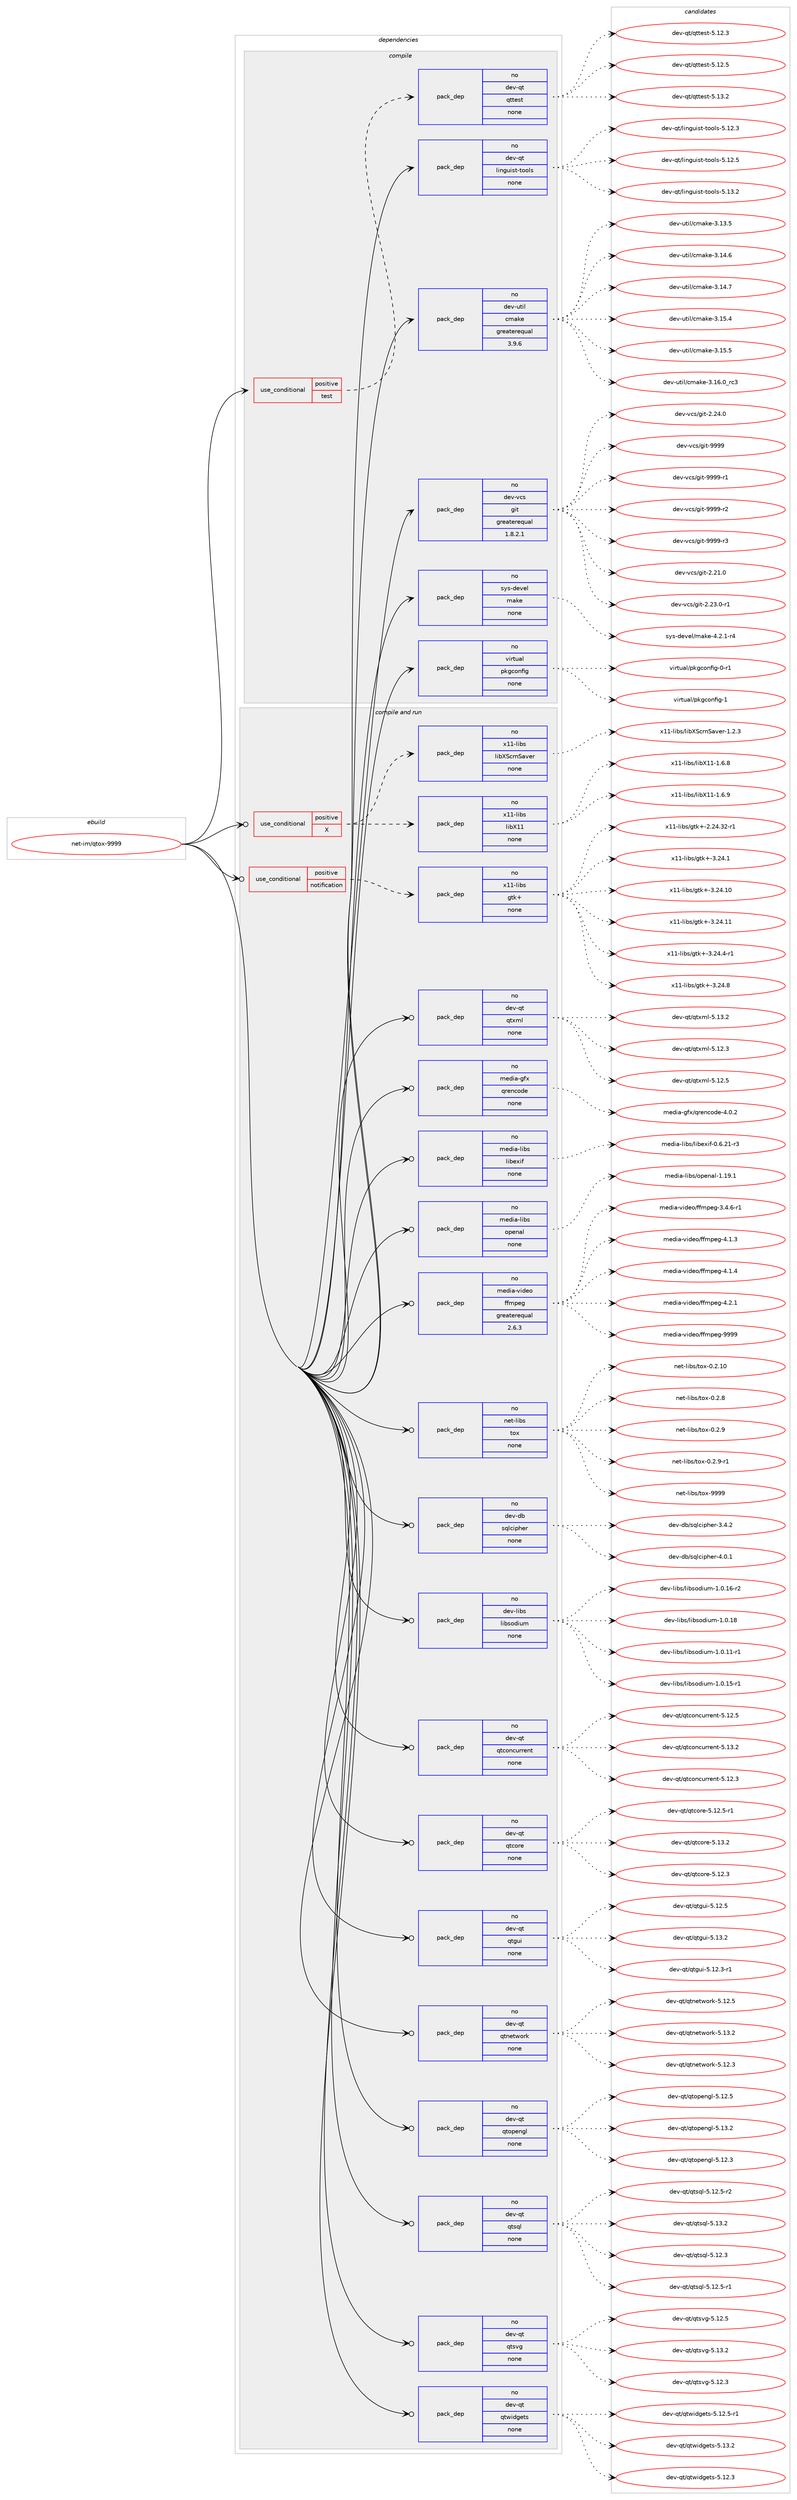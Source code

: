 digraph prolog {

# *************
# Graph options
# *************

newrank=true;
concentrate=true;
compound=true;
graph [rankdir=LR,fontname=Helvetica,fontsize=10,ranksep=1.5];#, ranksep=2.5, nodesep=0.2];
edge  [arrowhead=vee];
node  [fontname=Helvetica,fontsize=10];

# **********
# The ebuild
# **********

subgraph cluster_leftcol {
color=gray;
rank=same;
label=<<i>ebuild</i>>;
id [label="net-im/qtox-9999", color=red, width=4, href="../net-im/qtox-9999.svg"];
}

# ****************
# The dependencies
# ****************

subgraph cluster_midcol {
color=gray;
label=<<i>dependencies</i>>;
subgraph cluster_compile {
fillcolor="#eeeeee";
style=filled;
label=<<i>compile</i>>;
subgraph cond200557 {
dependency823087 [label=<<TABLE BORDER="0" CELLBORDER="1" CELLSPACING="0" CELLPADDING="4"><TR><TD ROWSPAN="3" CELLPADDING="10">use_conditional</TD></TR><TR><TD>positive</TD></TR><TR><TD>test</TD></TR></TABLE>>, shape=none, color=red];
subgraph pack608128 {
dependency823088 [label=<<TABLE BORDER="0" CELLBORDER="1" CELLSPACING="0" CELLPADDING="4" WIDTH="220"><TR><TD ROWSPAN="6" CELLPADDING="30">pack_dep</TD></TR><TR><TD WIDTH="110">no</TD></TR><TR><TD>dev-qt</TD></TR><TR><TD>qttest</TD></TR><TR><TD>none</TD></TR><TR><TD></TD></TR></TABLE>>, shape=none, color=blue];
}
dependency823087:e -> dependency823088:w [weight=20,style="dashed",arrowhead="vee"];
}
id:e -> dependency823087:w [weight=20,style="solid",arrowhead="vee"];
subgraph pack608129 {
dependency823089 [label=<<TABLE BORDER="0" CELLBORDER="1" CELLSPACING="0" CELLPADDING="4" WIDTH="220"><TR><TD ROWSPAN="6" CELLPADDING="30">pack_dep</TD></TR><TR><TD WIDTH="110">no</TD></TR><TR><TD>dev-qt</TD></TR><TR><TD>linguist-tools</TD></TR><TR><TD>none</TD></TR><TR><TD></TD></TR></TABLE>>, shape=none, color=blue];
}
id:e -> dependency823089:w [weight=20,style="solid",arrowhead="vee"];
subgraph pack608130 {
dependency823090 [label=<<TABLE BORDER="0" CELLBORDER="1" CELLSPACING="0" CELLPADDING="4" WIDTH="220"><TR><TD ROWSPAN="6" CELLPADDING="30">pack_dep</TD></TR><TR><TD WIDTH="110">no</TD></TR><TR><TD>dev-util</TD></TR><TR><TD>cmake</TD></TR><TR><TD>greaterequal</TD></TR><TR><TD>3.9.6</TD></TR></TABLE>>, shape=none, color=blue];
}
id:e -> dependency823090:w [weight=20,style="solid",arrowhead="vee"];
subgraph pack608131 {
dependency823091 [label=<<TABLE BORDER="0" CELLBORDER="1" CELLSPACING="0" CELLPADDING="4" WIDTH="220"><TR><TD ROWSPAN="6" CELLPADDING="30">pack_dep</TD></TR><TR><TD WIDTH="110">no</TD></TR><TR><TD>dev-vcs</TD></TR><TR><TD>git</TD></TR><TR><TD>greaterequal</TD></TR><TR><TD>1.8.2.1</TD></TR></TABLE>>, shape=none, color=blue];
}
id:e -> dependency823091:w [weight=20,style="solid",arrowhead="vee"];
subgraph pack608132 {
dependency823092 [label=<<TABLE BORDER="0" CELLBORDER="1" CELLSPACING="0" CELLPADDING="4" WIDTH="220"><TR><TD ROWSPAN="6" CELLPADDING="30">pack_dep</TD></TR><TR><TD WIDTH="110">no</TD></TR><TR><TD>sys-devel</TD></TR><TR><TD>make</TD></TR><TR><TD>none</TD></TR><TR><TD></TD></TR></TABLE>>, shape=none, color=blue];
}
id:e -> dependency823092:w [weight=20,style="solid",arrowhead="vee"];
subgraph pack608133 {
dependency823093 [label=<<TABLE BORDER="0" CELLBORDER="1" CELLSPACING="0" CELLPADDING="4" WIDTH="220"><TR><TD ROWSPAN="6" CELLPADDING="30">pack_dep</TD></TR><TR><TD WIDTH="110">no</TD></TR><TR><TD>virtual</TD></TR><TR><TD>pkgconfig</TD></TR><TR><TD>none</TD></TR><TR><TD></TD></TR></TABLE>>, shape=none, color=blue];
}
id:e -> dependency823093:w [weight=20,style="solid",arrowhead="vee"];
}
subgraph cluster_compileandrun {
fillcolor="#eeeeee";
style=filled;
label=<<i>compile and run</i>>;
subgraph cond200558 {
dependency823094 [label=<<TABLE BORDER="0" CELLBORDER="1" CELLSPACING="0" CELLPADDING="4"><TR><TD ROWSPAN="3" CELLPADDING="10">use_conditional</TD></TR><TR><TD>positive</TD></TR><TR><TD>X</TD></TR></TABLE>>, shape=none, color=red];
subgraph pack608134 {
dependency823095 [label=<<TABLE BORDER="0" CELLBORDER="1" CELLSPACING="0" CELLPADDING="4" WIDTH="220"><TR><TD ROWSPAN="6" CELLPADDING="30">pack_dep</TD></TR><TR><TD WIDTH="110">no</TD></TR><TR><TD>x11-libs</TD></TR><TR><TD>libX11</TD></TR><TR><TD>none</TD></TR><TR><TD></TD></TR></TABLE>>, shape=none, color=blue];
}
dependency823094:e -> dependency823095:w [weight=20,style="dashed",arrowhead="vee"];
subgraph pack608135 {
dependency823096 [label=<<TABLE BORDER="0" CELLBORDER="1" CELLSPACING="0" CELLPADDING="4" WIDTH="220"><TR><TD ROWSPAN="6" CELLPADDING="30">pack_dep</TD></TR><TR><TD WIDTH="110">no</TD></TR><TR><TD>x11-libs</TD></TR><TR><TD>libXScrnSaver</TD></TR><TR><TD>none</TD></TR><TR><TD></TD></TR></TABLE>>, shape=none, color=blue];
}
dependency823094:e -> dependency823096:w [weight=20,style="dashed",arrowhead="vee"];
}
id:e -> dependency823094:w [weight=20,style="solid",arrowhead="odotvee"];
subgraph cond200559 {
dependency823097 [label=<<TABLE BORDER="0" CELLBORDER="1" CELLSPACING="0" CELLPADDING="4"><TR><TD ROWSPAN="3" CELLPADDING="10">use_conditional</TD></TR><TR><TD>positive</TD></TR><TR><TD>notification</TD></TR></TABLE>>, shape=none, color=red];
subgraph pack608136 {
dependency823098 [label=<<TABLE BORDER="0" CELLBORDER="1" CELLSPACING="0" CELLPADDING="4" WIDTH="220"><TR><TD ROWSPAN="6" CELLPADDING="30">pack_dep</TD></TR><TR><TD WIDTH="110">no</TD></TR><TR><TD>x11-libs</TD></TR><TR><TD>gtk+</TD></TR><TR><TD>none</TD></TR><TR><TD></TD></TR></TABLE>>, shape=none, color=blue];
}
dependency823097:e -> dependency823098:w [weight=20,style="dashed",arrowhead="vee"];
}
id:e -> dependency823097:w [weight=20,style="solid",arrowhead="odotvee"];
subgraph pack608137 {
dependency823099 [label=<<TABLE BORDER="0" CELLBORDER="1" CELLSPACING="0" CELLPADDING="4" WIDTH="220"><TR><TD ROWSPAN="6" CELLPADDING="30">pack_dep</TD></TR><TR><TD WIDTH="110">no</TD></TR><TR><TD>dev-db</TD></TR><TR><TD>sqlcipher</TD></TR><TR><TD>none</TD></TR><TR><TD></TD></TR></TABLE>>, shape=none, color=blue];
}
id:e -> dependency823099:w [weight=20,style="solid",arrowhead="odotvee"];
subgraph pack608138 {
dependency823100 [label=<<TABLE BORDER="0" CELLBORDER="1" CELLSPACING="0" CELLPADDING="4" WIDTH="220"><TR><TD ROWSPAN="6" CELLPADDING="30">pack_dep</TD></TR><TR><TD WIDTH="110">no</TD></TR><TR><TD>dev-libs</TD></TR><TR><TD>libsodium</TD></TR><TR><TD>none</TD></TR><TR><TD></TD></TR></TABLE>>, shape=none, color=blue];
}
id:e -> dependency823100:w [weight=20,style="solid",arrowhead="odotvee"];
subgraph pack608139 {
dependency823101 [label=<<TABLE BORDER="0" CELLBORDER="1" CELLSPACING="0" CELLPADDING="4" WIDTH="220"><TR><TD ROWSPAN="6" CELLPADDING="30">pack_dep</TD></TR><TR><TD WIDTH="110">no</TD></TR><TR><TD>dev-qt</TD></TR><TR><TD>qtconcurrent</TD></TR><TR><TD>none</TD></TR><TR><TD></TD></TR></TABLE>>, shape=none, color=blue];
}
id:e -> dependency823101:w [weight=20,style="solid",arrowhead="odotvee"];
subgraph pack608140 {
dependency823102 [label=<<TABLE BORDER="0" CELLBORDER="1" CELLSPACING="0" CELLPADDING="4" WIDTH="220"><TR><TD ROWSPAN="6" CELLPADDING="30">pack_dep</TD></TR><TR><TD WIDTH="110">no</TD></TR><TR><TD>dev-qt</TD></TR><TR><TD>qtcore</TD></TR><TR><TD>none</TD></TR><TR><TD></TD></TR></TABLE>>, shape=none, color=blue];
}
id:e -> dependency823102:w [weight=20,style="solid",arrowhead="odotvee"];
subgraph pack608141 {
dependency823103 [label=<<TABLE BORDER="0" CELLBORDER="1" CELLSPACING="0" CELLPADDING="4" WIDTH="220"><TR><TD ROWSPAN="6" CELLPADDING="30">pack_dep</TD></TR><TR><TD WIDTH="110">no</TD></TR><TR><TD>dev-qt</TD></TR><TR><TD>qtgui</TD></TR><TR><TD>none</TD></TR><TR><TD></TD></TR></TABLE>>, shape=none, color=blue];
}
id:e -> dependency823103:w [weight=20,style="solid",arrowhead="odotvee"];
subgraph pack608142 {
dependency823104 [label=<<TABLE BORDER="0" CELLBORDER="1" CELLSPACING="0" CELLPADDING="4" WIDTH="220"><TR><TD ROWSPAN="6" CELLPADDING="30">pack_dep</TD></TR><TR><TD WIDTH="110">no</TD></TR><TR><TD>dev-qt</TD></TR><TR><TD>qtnetwork</TD></TR><TR><TD>none</TD></TR><TR><TD></TD></TR></TABLE>>, shape=none, color=blue];
}
id:e -> dependency823104:w [weight=20,style="solid",arrowhead="odotvee"];
subgraph pack608143 {
dependency823105 [label=<<TABLE BORDER="0" CELLBORDER="1" CELLSPACING="0" CELLPADDING="4" WIDTH="220"><TR><TD ROWSPAN="6" CELLPADDING="30">pack_dep</TD></TR><TR><TD WIDTH="110">no</TD></TR><TR><TD>dev-qt</TD></TR><TR><TD>qtopengl</TD></TR><TR><TD>none</TD></TR><TR><TD></TD></TR></TABLE>>, shape=none, color=blue];
}
id:e -> dependency823105:w [weight=20,style="solid",arrowhead="odotvee"];
subgraph pack608144 {
dependency823106 [label=<<TABLE BORDER="0" CELLBORDER="1" CELLSPACING="0" CELLPADDING="4" WIDTH="220"><TR><TD ROWSPAN="6" CELLPADDING="30">pack_dep</TD></TR><TR><TD WIDTH="110">no</TD></TR><TR><TD>dev-qt</TD></TR><TR><TD>qtsql</TD></TR><TR><TD>none</TD></TR><TR><TD></TD></TR></TABLE>>, shape=none, color=blue];
}
id:e -> dependency823106:w [weight=20,style="solid",arrowhead="odotvee"];
subgraph pack608145 {
dependency823107 [label=<<TABLE BORDER="0" CELLBORDER="1" CELLSPACING="0" CELLPADDING="4" WIDTH="220"><TR><TD ROWSPAN="6" CELLPADDING="30">pack_dep</TD></TR><TR><TD WIDTH="110">no</TD></TR><TR><TD>dev-qt</TD></TR><TR><TD>qtsvg</TD></TR><TR><TD>none</TD></TR><TR><TD></TD></TR></TABLE>>, shape=none, color=blue];
}
id:e -> dependency823107:w [weight=20,style="solid",arrowhead="odotvee"];
subgraph pack608146 {
dependency823108 [label=<<TABLE BORDER="0" CELLBORDER="1" CELLSPACING="0" CELLPADDING="4" WIDTH="220"><TR><TD ROWSPAN="6" CELLPADDING="30">pack_dep</TD></TR><TR><TD WIDTH="110">no</TD></TR><TR><TD>dev-qt</TD></TR><TR><TD>qtwidgets</TD></TR><TR><TD>none</TD></TR><TR><TD></TD></TR></TABLE>>, shape=none, color=blue];
}
id:e -> dependency823108:w [weight=20,style="solid",arrowhead="odotvee"];
subgraph pack608147 {
dependency823109 [label=<<TABLE BORDER="0" CELLBORDER="1" CELLSPACING="0" CELLPADDING="4" WIDTH="220"><TR><TD ROWSPAN="6" CELLPADDING="30">pack_dep</TD></TR><TR><TD WIDTH="110">no</TD></TR><TR><TD>dev-qt</TD></TR><TR><TD>qtxml</TD></TR><TR><TD>none</TD></TR><TR><TD></TD></TR></TABLE>>, shape=none, color=blue];
}
id:e -> dependency823109:w [weight=20,style="solid",arrowhead="odotvee"];
subgraph pack608148 {
dependency823110 [label=<<TABLE BORDER="0" CELLBORDER="1" CELLSPACING="0" CELLPADDING="4" WIDTH="220"><TR><TD ROWSPAN="6" CELLPADDING="30">pack_dep</TD></TR><TR><TD WIDTH="110">no</TD></TR><TR><TD>media-gfx</TD></TR><TR><TD>qrencode</TD></TR><TR><TD>none</TD></TR><TR><TD></TD></TR></TABLE>>, shape=none, color=blue];
}
id:e -> dependency823110:w [weight=20,style="solid",arrowhead="odotvee"];
subgraph pack608149 {
dependency823111 [label=<<TABLE BORDER="0" CELLBORDER="1" CELLSPACING="0" CELLPADDING="4" WIDTH="220"><TR><TD ROWSPAN="6" CELLPADDING="30">pack_dep</TD></TR><TR><TD WIDTH="110">no</TD></TR><TR><TD>media-libs</TD></TR><TR><TD>libexif</TD></TR><TR><TD>none</TD></TR><TR><TD></TD></TR></TABLE>>, shape=none, color=blue];
}
id:e -> dependency823111:w [weight=20,style="solid",arrowhead="odotvee"];
subgraph pack608150 {
dependency823112 [label=<<TABLE BORDER="0" CELLBORDER="1" CELLSPACING="0" CELLPADDING="4" WIDTH="220"><TR><TD ROWSPAN="6" CELLPADDING="30">pack_dep</TD></TR><TR><TD WIDTH="110">no</TD></TR><TR><TD>media-libs</TD></TR><TR><TD>openal</TD></TR><TR><TD>none</TD></TR><TR><TD></TD></TR></TABLE>>, shape=none, color=blue];
}
id:e -> dependency823112:w [weight=20,style="solid",arrowhead="odotvee"];
subgraph pack608151 {
dependency823113 [label=<<TABLE BORDER="0" CELLBORDER="1" CELLSPACING="0" CELLPADDING="4" WIDTH="220"><TR><TD ROWSPAN="6" CELLPADDING="30">pack_dep</TD></TR><TR><TD WIDTH="110">no</TD></TR><TR><TD>media-video</TD></TR><TR><TD>ffmpeg</TD></TR><TR><TD>greaterequal</TD></TR><TR><TD>2.6.3</TD></TR></TABLE>>, shape=none, color=blue];
}
id:e -> dependency823113:w [weight=20,style="solid",arrowhead="odotvee"];
subgraph pack608152 {
dependency823114 [label=<<TABLE BORDER="0" CELLBORDER="1" CELLSPACING="0" CELLPADDING="4" WIDTH="220"><TR><TD ROWSPAN="6" CELLPADDING="30">pack_dep</TD></TR><TR><TD WIDTH="110">no</TD></TR><TR><TD>net-libs</TD></TR><TR><TD>tox</TD></TR><TR><TD>none</TD></TR><TR><TD></TD></TR></TABLE>>, shape=none, color=blue];
}
id:e -> dependency823114:w [weight=20,style="solid",arrowhead="odotvee"];
}
subgraph cluster_run {
fillcolor="#eeeeee";
style=filled;
label=<<i>run</i>>;
}
}

# **************
# The candidates
# **************

subgraph cluster_choices {
rank=same;
color=gray;
label=<<i>candidates</i>>;

subgraph choice608128 {
color=black;
nodesep=1;
choice100101118451131164711311611610111511645534649504651 [label="dev-qt/qttest-5.12.3", color=red, width=4,href="../dev-qt/qttest-5.12.3.svg"];
choice100101118451131164711311611610111511645534649504653 [label="dev-qt/qttest-5.12.5", color=red, width=4,href="../dev-qt/qttest-5.12.5.svg"];
choice100101118451131164711311611610111511645534649514650 [label="dev-qt/qttest-5.13.2", color=red, width=4,href="../dev-qt/qttest-5.13.2.svg"];
dependency823088:e -> choice100101118451131164711311611610111511645534649504651:w [style=dotted,weight="100"];
dependency823088:e -> choice100101118451131164711311611610111511645534649504653:w [style=dotted,weight="100"];
dependency823088:e -> choice100101118451131164711311611610111511645534649514650:w [style=dotted,weight="100"];
}
subgraph choice608129 {
color=black;
nodesep=1;
choice10010111845113116471081051101031171051151164511611111110811545534649504651 [label="dev-qt/linguist-tools-5.12.3", color=red, width=4,href="../dev-qt/linguist-tools-5.12.3.svg"];
choice10010111845113116471081051101031171051151164511611111110811545534649504653 [label="dev-qt/linguist-tools-5.12.5", color=red, width=4,href="../dev-qt/linguist-tools-5.12.5.svg"];
choice10010111845113116471081051101031171051151164511611111110811545534649514650 [label="dev-qt/linguist-tools-5.13.2", color=red, width=4,href="../dev-qt/linguist-tools-5.13.2.svg"];
dependency823089:e -> choice10010111845113116471081051101031171051151164511611111110811545534649504651:w [style=dotted,weight="100"];
dependency823089:e -> choice10010111845113116471081051101031171051151164511611111110811545534649504653:w [style=dotted,weight="100"];
dependency823089:e -> choice10010111845113116471081051101031171051151164511611111110811545534649514650:w [style=dotted,weight="100"];
}
subgraph choice608130 {
color=black;
nodesep=1;
choice1001011184511711610510847991099710710145514649514653 [label="dev-util/cmake-3.13.5", color=red, width=4,href="../dev-util/cmake-3.13.5.svg"];
choice1001011184511711610510847991099710710145514649524654 [label="dev-util/cmake-3.14.6", color=red, width=4,href="../dev-util/cmake-3.14.6.svg"];
choice1001011184511711610510847991099710710145514649524655 [label="dev-util/cmake-3.14.7", color=red, width=4,href="../dev-util/cmake-3.14.7.svg"];
choice1001011184511711610510847991099710710145514649534652 [label="dev-util/cmake-3.15.4", color=red, width=4,href="../dev-util/cmake-3.15.4.svg"];
choice1001011184511711610510847991099710710145514649534653 [label="dev-util/cmake-3.15.5", color=red, width=4,href="../dev-util/cmake-3.15.5.svg"];
choice1001011184511711610510847991099710710145514649544648951149951 [label="dev-util/cmake-3.16.0_rc3", color=red, width=4,href="../dev-util/cmake-3.16.0_rc3.svg"];
dependency823090:e -> choice1001011184511711610510847991099710710145514649514653:w [style=dotted,weight="100"];
dependency823090:e -> choice1001011184511711610510847991099710710145514649524654:w [style=dotted,weight="100"];
dependency823090:e -> choice1001011184511711610510847991099710710145514649524655:w [style=dotted,weight="100"];
dependency823090:e -> choice1001011184511711610510847991099710710145514649534652:w [style=dotted,weight="100"];
dependency823090:e -> choice1001011184511711610510847991099710710145514649534653:w [style=dotted,weight="100"];
dependency823090:e -> choice1001011184511711610510847991099710710145514649544648951149951:w [style=dotted,weight="100"];
}
subgraph choice608131 {
color=black;
nodesep=1;
choice10010111845118991154710310511645504650494648 [label="dev-vcs/git-2.21.0", color=red, width=4,href="../dev-vcs/git-2.21.0.svg"];
choice100101118451189911547103105116455046505146484511449 [label="dev-vcs/git-2.23.0-r1", color=red, width=4,href="../dev-vcs/git-2.23.0-r1.svg"];
choice10010111845118991154710310511645504650524648 [label="dev-vcs/git-2.24.0", color=red, width=4,href="../dev-vcs/git-2.24.0.svg"];
choice1001011184511899115471031051164557575757 [label="dev-vcs/git-9999", color=red, width=4,href="../dev-vcs/git-9999.svg"];
choice10010111845118991154710310511645575757574511449 [label="dev-vcs/git-9999-r1", color=red, width=4,href="../dev-vcs/git-9999-r1.svg"];
choice10010111845118991154710310511645575757574511450 [label="dev-vcs/git-9999-r2", color=red, width=4,href="../dev-vcs/git-9999-r2.svg"];
choice10010111845118991154710310511645575757574511451 [label="dev-vcs/git-9999-r3", color=red, width=4,href="../dev-vcs/git-9999-r3.svg"];
dependency823091:e -> choice10010111845118991154710310511645504650494648:w [style=dotted,weight="100"];
dependency823091:e -> choice100101118451189911547103105116455046505146484511449:w [style=dotted,weight="100"];
dependency823091:e -> choice10010111845118991154710310511645504650524648:w [style=dotted,weight="100"];
dependency823091:e -> choice1001011184511899115471031051164557575757:w [style=dotted,weight="100"];
dependency823091:e -> choice10010111845118991154710310511645575757574511449:w [style=dotted,weight="100"];
dependency823091:e -> choice10010111845118991154710310511645575757574511450:w [style=dotted,weight="100"];
dependency823091:e -> choice10010111845118991154710310511645575757574511451:w [style=dotted,weight="100"];
}
subgraph choice608132 {
color=black;
nodesep=1;
choice1151211154510010111810110847109971071014552465046494511452 [label="sys-devel/make-4.2.1-r4", color=red, width=4,href="../sys-devel/make-4.2.1-r4.svg"];
dependency823092:e -> choice1151211154510010111810110847109971071014552465046494511452:w [style=dotted,weight="100"];
}
subgraph choice608133 {
color=black;
nodesep=1;
choice11810511411611797108471121071039911111010210510345484511449 [label="virtual/pkgconfig-0-r1", color=red, width=4,href="../virtual/pkgconfig-0-r1.svg"];
choice1181051141161179710847112107103991111101021051034549 [label="virtual/pkgconfig-1", color=red, width=4,href="../virtual/pkgconfig-1.svg"];
dependency823093:e -> choice11810511411611797108471121071039911111010210510345484511449:w [style=dotted,weight="100"];
dependency823093:e -> choice1181051141161179710847112107103991111101021051034549:w [style=dotted,weight="100"];
}
subgraph choice608134 {
color=black;
nodesep=1;
choice120494945108105981154710810598884949454946544656 [label="x11-libs/libX11-1.6.8", color=red, width=4,href="../x11-libs/libX11-1.6.8.svg"];
choice120494945108105981154710810598884949454946544657 [label="x11-libs/libX11-1.6.9", color=red, width=4,href="../x11-libs/libX11-1.6.9.svg"];
dependency823095:e -> choice120494945108105981154710810598884949454946544656:w [style=dotted,weight="100"];
dependency823095:e -> choice120494945108105981154710810598884949454946544657:w [style=dotted,weight="100"];
}
subgraph choice608135 {
color=black;
nodesep=1;
choice1204949451081059811547108105988883991141108397118101114454946504651 [label="x11-libs/libXScrnSaver-1.2.3", color=red, width=4,href="../x11-libs/libXScrnSaver-1.2.3.svg"];
dependency823096:e -> choice1204949451081059811547108105988883991141108397118101114454946504651:w [style=dotted,weight="100"];
}
subgraph choice608136 {
color=black;
nodesep=1;
choice12049494510810598115471031161074345504650524651504511449 [label="x11-libs/gtk+-2.24.32-r1", color=red, width=4,href="../x11-libs/gtk+-2.24.32-r1.svg"];
choice12049494510810598115471031161074345514650524649 [label="x11-libs/gtk+-3.24.1", color=red, width=4,href="../x11-libs/gtk+-3.24.1.svg"];
choice1204949451081059811547103116107434551465052464948 [label="x11-libs/gtk+-3.24.10", color=red, width=4,href="../x11-libs/gtk+-3.24.10.svg"];
choice1204949451081059811547103116107434551465052464949 [label="x11-libs/gtk+-3.24.11", color=red, width=4,href="../x11-libs/gtk+-3.24.11.svg"];
choice120494945108105981154710311610743455146505246524511449 [label="x11-libs/gtk+-3.24.4-r1", color=red, width=4,href="../x11-libs/gtk+-3.24.4-r1.svg"];
choice12049494510810598115471031161074345514650524656 [label="x11-libs/gtk+-3.24.8", color=red, width=4,href="../x11-libs/gtk+-3.24.8.svg"];
dependency823098:e -> choice12049494510810598115471031161074345504650524651504511449:w [style=dotted,weight="100"];
dependency823098:e -> choice12049494510810598115471031161074345514650524649:w [style=dotted,weight="100"];
dependency823098:e -> choice1204949451081059811547103116107434551465052464948:w [style=dotted,weight="100"];
dependency823098:e -> choice1204949451081059811547103116107434551465052464949:w [style=dotted,weight="100"];
dependency823098:e -> choice120494945108105981154710311610743455146505246524511449:w [style=dotted,weight="100"];
dependency823098:e -> choice12049494510810598115471031161074345514650524656:w [style=dotted,weight="100"];
}
subgraph choice608137 {
color=black;
nodesep=1;
choice10010111845100984711511310899105112104101114455146524650 [label="dev-db/sqlcipher-3.4.2", color=red, width=4,href="../dev-db/sqlcipher-3.4.2.svg"];
choice10010111845100984711511310899105112104101114455246484649 [label="dev-db/sqlcipher-4.0.1", color=red, width=4,href="../dev-db/sqlcipher-4.0.1.svg"];
dependency823099:e -> choice10010111845100984711511310899105112104101114455146524650:w [style=dotted,weight="100"];
dependency823099:e -> choice10010111845100984711511310899105112104101114455246484649:w [style=dotted,weight="100"];
}
subgraph choice608138 {
color=black;
nodesep=1;
choice10010111845108105981154710810598115111100105117109454946484649494511449 [label="dev-libs/libsodium-1.0.11-r1", color=red, width=4,href="../dev-libs/libsodium-1.0.11-r1.svg"];
choice10010111845108105981154710810598115111100105117109454946484649534511449 [label="dev-libs/libsodium-1.0.15-r1", color=red, width=4,href="../dev-libs/libsodium-1.0.15-r1.svg"];
choice10010111845108105981154710810598115111100105117109454946484649544511450 [label="dev-libs/libsodium-1.0.16-r2", color=red, width=4,href="../dev-libs/libsodium-1.0.16-r2.svg"];
choice1001011184510810598115471081059811511110010511710945494648464956 [label="dev-libs/libsodium-1.0.18", color=red, width=4,href="../dev-libs/libsodium-1.0.18.svg"];
dependency823100:e -> choice10010111845108105981154710810598115111100105117109454946484649494511449:w [style=dotted,weight="100"];
dependency823100:e -> choice10010111845108105981154710810598115111100105117109454946484649534511449:w [style=dotted,weight="100"];
dependency823100:e -> choice10010111845108105981154710810598115111100105117109454946484649544511450:w [style=dotted,weight="100"];
dependency823100:e -> choice1001011184510810598115471081059811511110010511710945494648464956:w [style=dotted,weight="100"];
}
subgraph choice608139 {
color=black;
nodesep=1;
choice1001011184511311647113116991111109911711411410111011645534649504651 [label="dev-qt/qtconcurrent-5.12.3", color=red, width=4,href="../dev-qt/qtconcurrent-5.12.3.svg"];
choice1001011184511311647113116991111109911711411410111011645534649504653 [label="dev-qt/qtconcurrent-5.12.5", color=red, width=4,href="../dev-qt/qtconcurrent-5.12.5.svg"];
choice1001011184511311647113116991111109911711411410111011645534649514650 [label="dev-qt/qtconcurrent-5.13.2", color=red, width=4,href="../dev-qt/qtconcurrent-5.13.2.svg"];
dependency823101:e -> choice1001011184511311647113116991111109911711411410111011645534649504651:w [style=dotted,weight="100"];
dependency823101:e -> choice1001011184511311647113116991111109911711411410111011645534649504653:w [style=dotted,weight="100"];
dependency823101:e -> choice1001011184511311647113116991111109911711411410111011645534649514650:w [style=dotted,weight="100"];
}
subgraph choice608140 {
color=black;
nodesep=1;
choice10010111845113116471131169911111410145534649504651 [label="dev-qt/qtcore-5.12.3", color=red, width=4,href="../dev-qt/qtcore-5.12.3.svg"];
choice100101118451131164711311699111114101455346495046534511449 [label="dev-qt/qtcore-5.12.5-r1", color=red, width=4,href="../dev-qt/qtcore-5.12.5-r1.svg"];
choice10010111845113116471131169911111410145534649514650 [label="dev-qt/qtcore-5.13.2", color=red, width=4,href="../dev-qt/qtcore-5.13.2.svg"];
dependency823102:e -> choice10010111845113116471131169911111410145534649504651:w [style=dotted,weight="100"];
dependency823102:e -> choice100101118451131164711311699111114101455346495046534511449:w [style=dotted,weight="100"];
dependency823102:e -> choice10010111845113116471131169911111410145534649514650:w [style=dotted,weight="100"];
}
subgraph choice608141 {
color=black;
nodesep=1;
choice1001011184511311647113116103117105455346495046514511449 [label="dev-qt/qtgui-5.12.3-r1", color=red, width=4,href="../dev-qt/qtgui-5.12.3-r1.svg"];
choice100101118451131164711311610311710545534649504653 [label="dev-qt/qtgui-5.12.5", color=red, width=4,href="../dev-qt/qtgui-5.12.5.svg"];
choice100101118451131164711311610311710545534649514650 [label="dev-qt/qtgui-5.13.2", color=red, width=4,href="../dev-qt/qtgui-5.13.2.svg"];
dependency823103:e -> choice1001011184511311647113116103117105455346495046514511449:w [style=dotted,weight="100"];
dependency823103:e -> choice100101118451131164711311610311710545534649504653:w [style=dotted,weight="100"];
dependency823103:e -> choice100101118451131164711311610311710545534649514650:w [style=dotted,weight="100"];
}
subgraph choice608142 {
color=black;
nodesep=1;
choice100101118451131164711311611010111611911111410745534649504651 [label="dev-qt/qtnetwork-5.12.3", color=red, width=4,href="../dev-qt/qtnetwork-5.12.3.svg"];
choice100101118451131164711311611010111611911111410745534649504653 [label="dev-qt/qtnetwork-5.12.5", color=red, width=4,href="../dev-qt/qtnetwork-5.12.5.svg"];
choice100101118451131164711311611010111611911111410745534649514650 [label="dev-qt/qtnetwork-5.13.2", color=red, width=4,href="../dev-qt/qtnetwork-5.13.2.svg"];
dependency823104:e -> choice100101118451131164711311611010111611911111410745534649504651:w [style=dotted,weight="100"];
dependency823104:e -> choice100101118451131164711311611010111611911111410745534649504653:w [style=dotted,weight="100"];
dependency823104:e -> choice100101118451131164711311611010111611911111410745534649514650:w [style=dotted,weight="100"];
}
subgraph choice608143 {
color=black;
nodesep=1;
choice100101118451131164711311611111210111010310845534649504651 [label="dev-qt/qtopengl-5.12.3", color=red, width=4,href="../dev-qt/qtopengl-5.12.3.svg"];
choice100101118451131164711311611111210111010310845534649504653 [label="dev-qt/qtopengl-5.12.5", color=red, width=4,href="../dev-qt/qtopengl-5.12.5.svg"];
choice100101118451131164711311611111210111010310845534649514650 [label="dev-qt/qtopengl-5.13.2", color=red, width=4,href="../dev-qt/qtopengl-5.13.2.svg"];
dependency823105:e -> choice100101118451131164711311611111210111010310845534649504651:w [style=dotted,weight="100"];
dependency823105:e -> choice100101118451131164711311611111210111010310845534649504653:w [style=dotted,weight="100"];
dependency823105:e -> choice100101118451131164711311611111210111010310845534649514650:w [style=dotted,weight="100"];
}
subgraph choice608144 {
color=black;
nodesep=1;
choice100101118451131164711311611511310845534649504651 [label="dev-qt/qtsql-5.12.3", color=red, width=4,href="../dev-qt/qtsql-5.12.3.svg"];
choice1001011184511311647113116115113108455346495046534511449 [label="dev-qt/qtsql-5.12.5-r1", color=red, width=4,href="../dev-qt/qtsql-5.12.5-r1.svg"];
choice1001011184511311647113116115113108455346495046534511450 [label="dev-qt/qtsql-5.12.5-r2", color=red, width=4,href="../dev-qt/qtsql-5.12.5-r2.svg"];
choice100101118451131164711311611511310845534649514650 [label="dev-qt/qtsql-5.13.2", color=red, width=4,href="../dev-qt/qtsql-5.13.2.svg"];
dependency823106:e -> choice100101118451131164711311611511310845534649504651:w [style=dotted,weight="100"];
dependency823106:e -> choice1001011184511311647113116115113108455346495046534511449:w [style=dotted,weight="100"];
dependency823106:e -> choice1001011184511311647113116115113108455346495046534511450:w [style=dotted,weight="100"];
dependency823106:e -> choice100101118451131164711311611511310845534649514650:w [style=dotted,weight="100"];
}
subgraph choice608145 {
color=black;
nodesep=1;
choice100101118451131164711311611511810345534649504651 [label="dev-qt/qtsvg-5.12.3", color=red, width=4,href="../dev-qt/qtsvg-5.12.3.svg"];
choice100101118451131164711311611511810345534649504653 [label="dev-qt/qtsvg-5.12.5", color=red, width=4,href="../dev-qt/qtsvg-5.12.5.svg"];
choice100101118451131164711311611511810345534649514650 [label="dev-qt/qtsvg-5.13.2", color=red, width=4,href="../dev-qt/qtsvg-5.13.2.svg"];
dependency823107:e -> choice100101118451131164711311611511810345534649504651:w [style=dotted,weight="100"];
dependency823107:e -> choice100101118451131164711311611511810345534649504653:w [style=dotted,weight="100"];
dependency823107:e -> choice100101118451131164711311611511810345534649514650:w [style=dotted,weight="100"];
}
subgraph choice608146 {
color=black;
nodesep=1;
choice100101118451131164711311611910510010310111611545534649504651 [label="dev-qt/qtwidgets-5.12.3", color=red, width=4,href="../dev-qt/qtwidgets-5.12.3.svg"];
choice1001011184511311647113116119105100103101116115455346495046534511449 [label="dev-qt/qtwidgets-5.12.5-r1", color=red, width=4,href="../dev-qt/qtwidgets-5.12.5-r1.svg"];
choice100101118451131164711311611910510010310111611545534649514650 [label="dev-qt/qtwidgets-5.13.2", color=red, width=4,href="../dev-qt/qtwidgets-5.13.2.svg"];
dependency823108:e -> choice100101118451131164711311611910510010310111611545534649504651:w [style=dotted,weight="100"];
dependency823108:e -> choice1001011184511311647113116119105100103101116115455346495046534511449:w [style=dotted,weight="100"];
dependency823108:e -> choice100101118451131164711311611910510010310111611545534649514650:w [style=dotted,weight="100"];
}
subgraph choice608147 {
color=black;
nodesep=1;
choice100101118451131164711311612010910845534649504651 [label="dev-qt/qtxml-5.12.3", color=red, width=4,href="../dev-qt/qtxml-5.12.3.svg"];
choice100101118451131164711311612010910845534649504653 [label="dev-qt/qtxml-5.12.5", color=red, width=4,href="../dev-qt/qtxml-5.12.5.svg"];
choice100101118451131164711311612010910845534649514650 [label="dev-qt/qtxml-5.13.2", color=red, width=4,href="../dev-qt/qtxml-5.13.2.svg"];
dependency823109:e -> choice100101118451131164711311612010910845534649504651:w [style=dotted,weight="100"];
dependency823109:e -> choice100101118451131164711311612010910845534649504653:w [style=dotted,weight="100"];
dependency823109:e -> choice100101118451131164711311612010910845534649514650:w [style=dotted,weight="100"];
}
subgraph choice608148 {
color=black;
nodesep=1;
choice10910110010597451031021204711311410111099111100101455246484650 [label="media-gfx/qrencode-4.0.2", color=red, width=4,href="../media-gfx/qrencode-4.0.2.svg"];
dependency823110:e -> choice10910110010597451031021204711311410111099111100101455246484650:w [style=dotted,weight="100"];
}
subgraph choice608149 {
color=black;
nodesep=1;
choice1091011001059745108105981154710810598101120105102454846544650494511451 [label="media-libs/libexif-0.6.21-r3", color=red, width=4,href="../media-libs/libexif-0.6.21-r3.svg"];
dependency823111:e -> choice1091011001059745108105981154710810598101120105102454846544650494511451:w [style=dotted,weight="100"];
}
subgraph choice608150 {
color=black;
nodesep=1;
choice109101100105974510810598115471111121011109710845494649574649 [label="media-libs/openal-1.19.1", color=red, width=4,href="../media-libs/openal-1.19.1.svg"];
dependency823112:e -> choice109101100105974510810598115471111121011109710845494649574649:w [style=dotted,weight="100"];
}
subgraph choice608151 {
color=black;
nodesep=1;
choice1091011001059745118105100101111471021021091121011034551465246544511449 [label="media-video/ffmpeg-3.4.6-r1", color=red, width=4,href="../media-video/ffmpeg-3.4.6-r1.svg"];
choice109101100105974511810510010111147102102109112101103455246494651 [label="media-video/ffmpeg-4.1.3", color=red, width=4,href="../media-video/ffmpeg-4.1.3.svg"];
choice109101100105974511810510010111147102102109112101103455246494652 [label="media-video/ffmpeg-4.1.4", color=red, width=4,href="../media-video/ffmpeg-4.1.4.svg"];
choice109101100105974511810510010111147102102109112101103455246504649 [label="media-video/ffmpeg-4.2.1", color=red, width=4,href="../media-video/ffmpeg-4.2.1.svg"];
choice1091011001059745118105100101111471021021091121011034557575757 [label="media-video/ffmpeg-9999", color=red, width=4,href="../media-video/ffmpeg-9999.svg"];
dependency823113:e -> choice1091011001059745118105100101111471021021091121011034551465246544511449:w [style=dotted,weight="100"];
dependency823113:e -> choice109101100105974511810510010111147102102109112101103455246494651:w [style=dotted,weight="100"];
dependency823113:e -> choice109101100105974511810510010111147102102109112101103455246494652:w [style=dotted,weight="100"];
dependency823113:e -> choice109101100105974511810510010111147102102109112101103455246504649:w [style=dotted,weight="100"];
dependency823113:e -> choice1091011001059745118105100101111471021021091121011034557575757:w [style=dotted,weight="100"];
}
subgraph choice608152 {
color=black;
nodesep=1;
choice11010111645108105981154711611112045484650464948 [label="net-libs/tox-0.2.10", color=red, width=4,href="../net-libs/tox-0.2.10.svg"];
choice110101116451081059811547116111120454846504656 [label="net-libs/tox-0.2.8", color=red, width=4,href="../net-libs/tox-0.2.8.svg"];
choice110101116451081059811547116111120454846504657 [label="net-libs/tox-0.2.9", color=red, width=4,href="../net-libs/tox-0.2.9.svg"];
choice1101011164510810598115471161111204548465046574511449 [label="net-libs/tox-0.2.9-r1", color=red, width=4,href="../net-libs/tox-0.2.9-r1.svg"];
choice1101011164510810598115471161111204557575757 [label="net-libs/tox-9999", color=red, width=4,href="../net-libs/tox-9999.svg"];
dependency823114:e -> choice11010111645108105981154711611112045484650464948:w [style=dotted,weight="100"];
dependency823114:e -> choice110101116451081059811547116111120454846504656:w [style=dotted,weight="100"];
dependency823114:e -> choice110101116451081059811547116111120454846504657:w [style=dotted,weight="100"];
dependency823114:e -> choice1101011164510810598115471161111204548465046574511449:w [style=dotted,weight="100"];
dependency823114:e -> choice1101011164510810598115471161111204557575757:w [style=dotted,weight="100"];
}
}

}
